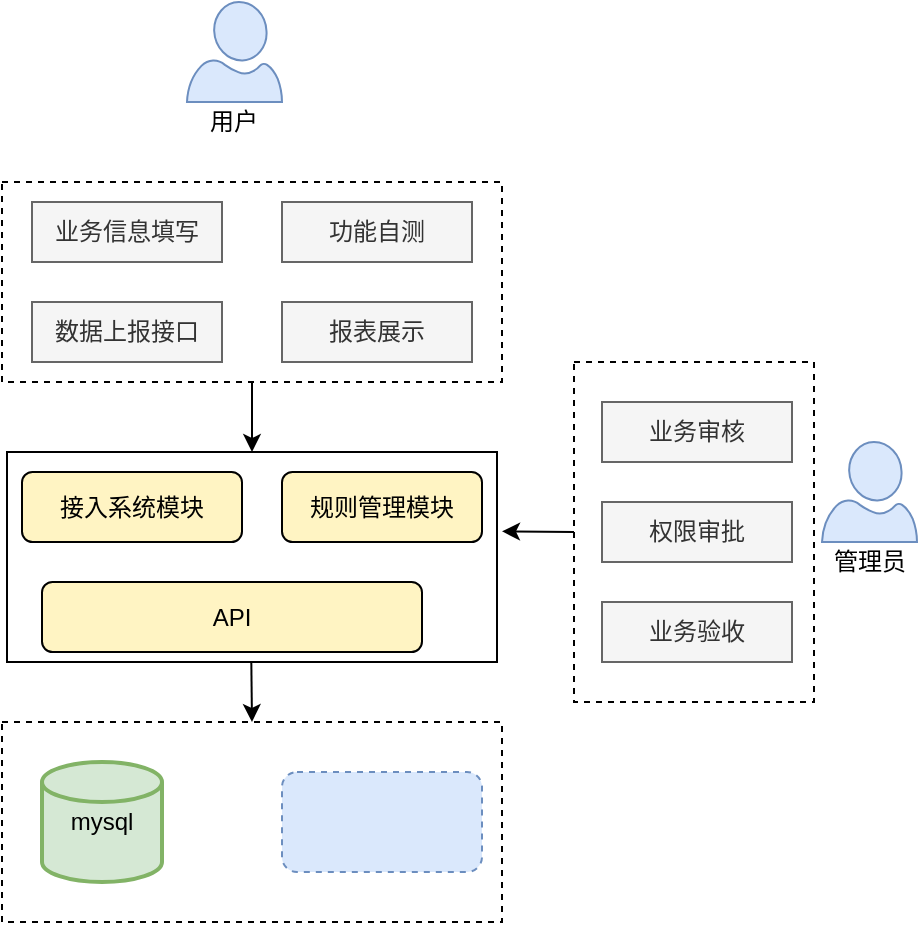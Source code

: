 <mxfile version="14.9.3" type="github">
  <diagram id="sFNgICzrHeStcKPJ0Uug" name="第 1 页">
    <mxGraphModel dx="1422" dy="757" grid="1" gridSize="10" guides="1" tooltips="1" connect="1" arrows="1" fold="1" page="1" pageScale="1" pageWidth="850" pageHeight="1100" math="0" shadow="0">
      <root>
        <mxCell id="0" />
        <mxCell id="1" parent="0" />
        <mxCell id="_6sPfe0YhpV5K99HesYT-37" value="" style="rounded=0;whiteSpace=wrap;html=1;" vertex="1" parent="1">
          <mxGeometry x="352.5" y="505" width="245" height="105" as="geometry" />
        </mxCell>
        <mxCell id="_6sPfe0YhpV5K99HesYT-33" value="" style="rounded=0;whiteSpace=wrap;html=1;dashed=1;" vertex="1" parent="1">
          <mxGeometry x="636" y="460" width="120" height="170" as="geometry" />
        </mxCell>
        <mxCell id="_6sPfe0YhpV5K99HesYT-26" value="" style="rounded=0;whiteSpace=wrap;html=1;dashed=1;" vertex="1" parent="1">
          <mxGeometry x="350" y="640" width="250" height="100" as="geometry" />
        </mxCell>
        <mxCell id="_6sPfe0YhpV5K99HesYT-25" value="" style="rounded=1;whiteSpace=wrap;html=1;dashed=1;fillColor=#dae8fc;strokeColor=#6c8ebf;" vertex="1" parent="1">
          <mxGeometry x="490" y="665" width="100" height="50" as="geometry" />
        </mxCell>
        <mxCell id="1gW-xUDaYkT_2D4jIWzP-3" value="" style="rounded=0;whiteSpace=wrap;html=1;dashed=1;" parent="1" vertex="1">
          <mxGeometry x="350" y="370" width="250" height="100" as="geometry" />
        </mxCell>
        <mxCell id="1gW-xUDaYkT_2D4jIWzP-1" value="mysql" style="strokeWidth=2;html=1;shape=mxgraph.flowchart.database;whiteSpace=wrap;fillColor=#d5e8d4;strokeColor=#82b366;" parent="1" vertex="1">
          <mxGeometry x="370" y="660" width="60" height="60" as="geometry" />
        </mxCell>
        <mxCell id="1gW-xUDaYkT_2D4jIWzP-4" value="业务信息填写" style="rounded=0;whiteSpace=wrap;html=1;fillColor=#f5f5f5;strokeColor=#666666;fontColor=#333333;" parent="1" vertex="1">
          <mxGeometry x="365" y="380" width="95" height="30" as="geometry" />
        </mxCell>
        <mxCell id="_6sPfe0YhpV5K99HesYT-11" value="" style="verticalLabelPosition=bottom;html=1;verticalAlign=top;align=center;strokeColor=#6c8ebf;fillColor=#dae8fc;shape=mxgraph.azure.user;" vertex="1" parent="1">
          <mxGeometry x="760" y="500" width="47.5" height="50" as="geometry" />
        </mxCell>
        <mxCell id="_6sPfe0YhpV5K99HesYT-17" value="" style="shape=image;html=1;verticalAlign=top;verticalLabelPosition=bottom;labelBackgroundColor=#ffffff;imageAspect=0;aspect=fixed;image=https://cdn4.iconfinder.com/data/icons/redis-2/467/Redis_Logo-128.png" vertex="1" parent="1">
          <mxGeometry x="490" y="650" width="80" height="80" as="geometry" />
        </mxCell>
        <mxCell id="_6sPfe0YhpV5K99HesYT-18" value="" style="verticalLabelPosition=bottom;html=1;verticalAlign=top;align=center;strokeColor=#6c8ebf;shape=mxgraph.azure.user;fillColor=#dae8fc;" vertex="1" parent="1">
          <mxGeometry x="442.5" y="280" width="47.5" height="50" as="geometry" />
        </mxCell>
        <mxCell id="_6sPfe0YhpV5K99HesYT-19" value="功能自测" style="rounded=0;whiteSpace=wrap;html=1;fillColor=#f5f5f5;strokeColor=#666666;fontColor=#333333;" vertex="1" parent="1">
          <mxGeometry x="490" y="380" width="95" height="30" as="geometry" />
        </mxCell>
        <mxCell id="_6sPfe0YhpV5K99HesYT-20" value="报表展示" style="rounded=0;whiteSpace=wrap;html=1;fillColor=#f5f5f5;strokeColor=#666666;fontColor=#333333;" vertex="1" parent="1">
          <mxGeometry x="490" y="430" width="95" height="30" as="geometry" />
        </mxCell>
        <mxCell id="_6sPfe0YhpV5K99HesYT-21" value="数据上报接口" style="rounded=0;whiteSpace=wrap;html=1;fillColor=#f5f5f5;strokeColor=#666666;fontColor=#333333;" vertex="1" parent="1">
          <mxGeometry x="365" y="430" width="95" height="30" as="geometry" />
        </mxCell>
        <mxCell id="_6sPfe0YhpV5K99HesYT-22" value="用户" style="text;html=1;strokeColor=none;fillColor=none;align=center;verticalAlign=middle;whiteSpace=wrap;rounded=0;dashed=1;" vertex="1" parent="1">
          <mxGeometry x="446.25" y="330" width="40" height="20" as="geometry" />
        </mxCell>
        <mxCell id="_6sPfe0YhpV5K99HesYT-23" value="管理员" style="text;html=1;strokeColor=none;fillColor=none;align=center;verticalAlign=middle;whiteSpace=wrap;rounded=0;dashed=1;" vertex="1" parent="1">
          <mxGeometry x="763.75" y="550" width="40" height="20" as="geometry" />
        </mxCell>
        <mxCell id="_6sPfe0YhpV5K99HesYT-27" value="业务审核" style="rounded=0;whiteSpace=wrap;html=1;fillColor=#f5f5f5;strokeColor=#666666;fontColor=#333333;" vertex="1" parent="1">
          <mxGeometry x="650" y="480" width="95" height="30" as="geometry" />
        </mxCell>
        <mxCell id="_6sPfe0YhpV5K99HesYT-28" value="业务验收" style="rounded=0;whiteSpace=wrap;html=1;fillColor=#f5f5f5;strokeColor=#666666;fontColor=#333333;" vertex="1" parent="1">
          <mxGeometry x="650" y="580" width="95" height="30" as="geometry" />
        </mxCell>
        <mxCell id="_6sPfe0YhpV5K99HesYT-29" value="权限审批" style="rounded=0;whiteSpace=wrap;html=1;fillColor=#f5f5f5;strokeColor=#666666;fontColor=#333333;" vertex="1" parent="1">
          <mxGeometry x="650" y="530" width="95" height="30" as="geometry" />
        </mxCell>
        <mxCell id="_6sPfe0YhpV5K99HesYT-30" value="接入系统模块" style="rounded=1;whiteSpace=wrap;html=1;fillColor=#FFF4C3;" vertex="1" parent="1">
          <mxGeometry x="360" y="515" width="110" height="35" as="geometry" />
        </mxCell>
        <mxCell id="_6sPfe0YhpV5K99HesYT-31" value="规则管理模块" style="rounded=1;whiteSpace=wrap;html=1;fillColor=#FFF4C3;" vertex="1" parent="1">
          <mxGeometry x="490" y="515" width="100" height="35" as="geometry" />
        </mxCell>
        <mxCell id="_6sPfe0YhpV5K99HesYT-32" value="API" style="rounded=1;whiteSpace=wrap;html=1;fillColor=#FFF4C3;" vertex="1" parent="1">
          <mxGeometry x="370" y="570" width="190" height="35" as="geometry" />
        </mxCell>
        <mxCell id="_6sPfe0YhpV5K99HesYT-40" value="" style="endArrow=classic;html=1;entryX=0.5;entryY=0;entryDx=0;entryDy=0;exitX=0.5;exitY=1;exitDx=0;exitDy=0;exitPerimeter=0;" edge="1" parent="1" source="1gW-xUDaYkT_2D4jIWzP-3" target="_6sPfe0YhpV5K99HesYT-37">
          <mxGeometry width="50" height="50" relative="1" as="geometry">
            <mxPoint x="475" y="480" as="sourcePoint" />
            <mxPoint x="474.66" y="500" as="targetPoint" />
          </mxGeometry>
        </mxCell>
        <mxCell id="_6sPfe0YhpV5K99HesYT-41" value="" style="endArrow=classic;html=1;exitX=0;exitY=0.5;exitDx=0;exitDy=0;" edge="1" parent="1" source="_6sPfe0YhpV5K99HesYT-33">
          <mxGeometry width="50" height="50" relative="1" as="geometry">
            <mxPoint x="630" y="545" as="sourcePoint" />
            <mxPoint x="600.0" y="544.66" as="targetPoint" />
          </mxGeometry>
        </mxCell>
        <mxCell id="_6sPfe0YhpV5K99HesYT-42" value="" style="endArrow=classic;html=1;entryX=0.5;entryY=0;entryDx=0;entryDy=0;" edge="1" parent="1" target="_6sPfe0YhpV5K99HesYT-26">
          <mxGeometry width="50" height="50" relative="1" as="geometry">
            <mxPoint x="474.66" y="610" as="sourcePoint" />
            <mxPoint x="474.66" y="630" as="targetPoint" />
          </mxGeometry>
        </mxCell>
      </root>
    </mxGraphModel>
  </diagram>
</mxfile>
